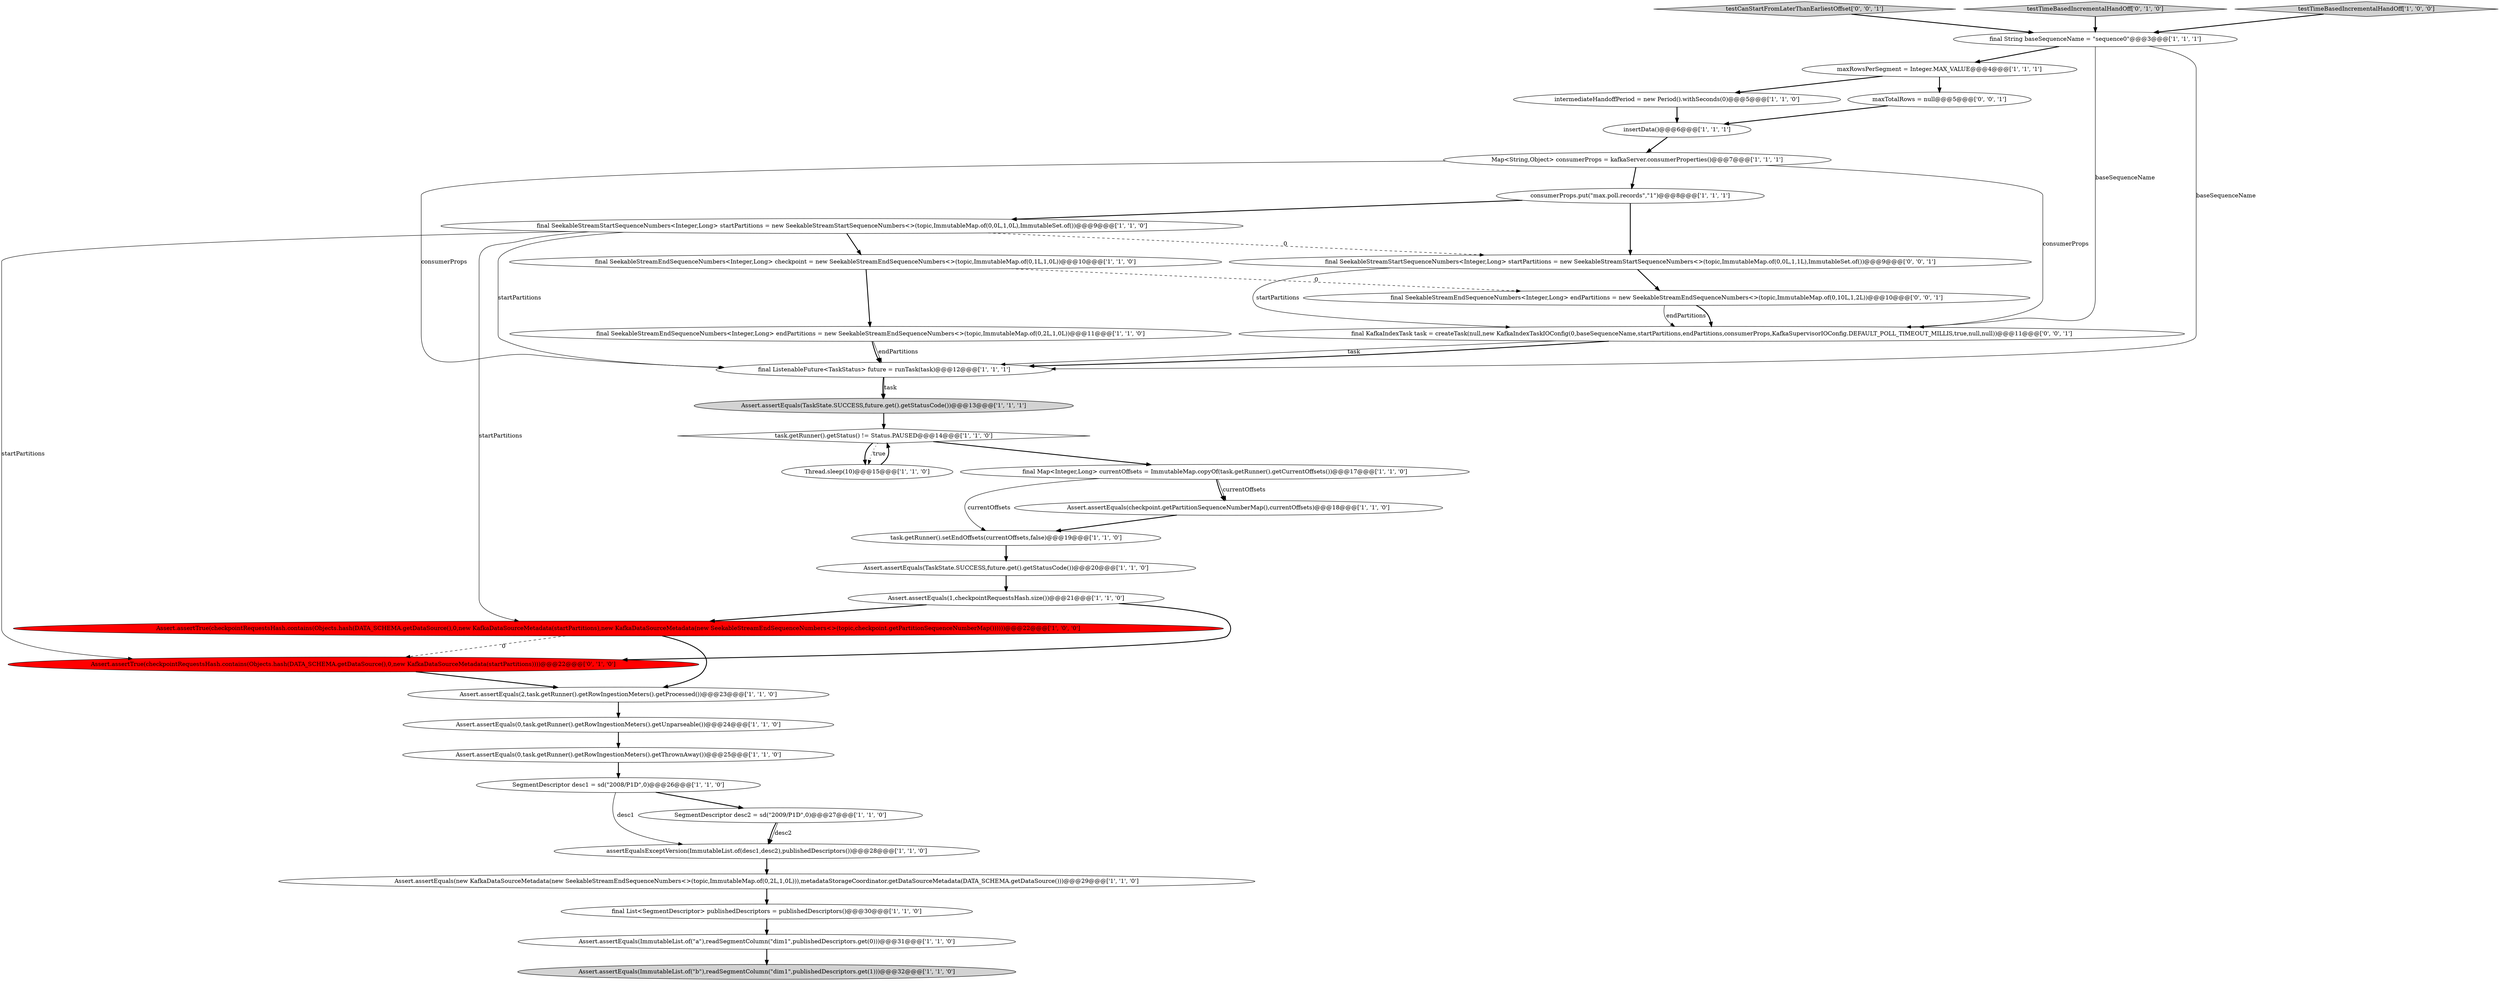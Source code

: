 digraph {
35 [style = filled, label = "testCanStartFromLaterThanEarliestOffset['0', '0', '1']", fillcolor = lightgray, shape = diamond image = "AAA0AAABBB3BBB"];
1 [style = filled, label = "Assert.assertEquals(1,checkpointRequestsHash.size())@@@21@@@['1', '1', '0']", fillcolor = white, shape = ellipse image = "AAA0AAABBB1BBB"];
5 [style = filled, label = "SegmentDescriptor desc1 = sd(\"2008/P1D\",0)@@@26@@@['1', '1', '0']", fillcolor = white, shape = ellipse image = "AAA0AAABBB1BBB"];
2 [style = filled, label = "Thread.sleep(10)@@@15@@@['1', '1', '0']", fillcolor = white, shape = ellipse image = "AAA0AAABBB1BBB"];
10 [style = filled, label = "Map<String,Object> consumerProps = kafkaServer.consumerProperties()@@@7@@@['1', '1', '1']", fillcolor = white, shape = ellipse image = "AAA0AAABBB1BBB"];
24 [style = filled, label = "final SeekableStreamEndSequenceNumbers<Integer,Long> checkpoint = new SeekableStreamEndSequenceNumbers<>(topic,ImmutableMap.of(0,1L,1,0L))@@@10@@@['1', '1', '0']", fillcolor = white, shape = ellipse image = "AAA0AAABBB1BBB"];
7 [style = filled, label = "consumerProps.put(\"max.poll.records\",\"1\")@@@8@@@['1', '1', '1']", fillcolor = white, shape = ellipse image = "AAA0AAABBB1BBB"];
13 [style = filled, label = "final SeekableStreamEndSequenceNumbers<Integer,Long> endPartitions = new SeekableStreamEndSequenceNumbers<>(topic,ImmutableMap.of(0,2L,1,0L))@@@11@@@['1', '1', '0']", fillcolor = white, shape = ellipse image = "AAA0AAABBB1BBB"];
9 [style = filled, label = "Assert.assertEquals(0,task.getRunner().getRowIngestionMeters().getUnparseable())@@@24@@@['1', '1', '0']", fillcolor = white, shape = ellipse image = "AAA0AAABBB1BBB"];
28 [style = filled, label = "task.getRunner().setEndOffsets(currentOffsets,false)@@@19@@@['1', '1', '0']", fillcolor = white, shape = ellipse image = "AAA0AAABBB1BBB"];
21 [style = filled, label = "SegmentDescriptor desc2 = sd(\"2009/P1D\",0)@@@27@@@['1', '1', '0']", fillcolor = white, shape = ellipse image = "AAA0AAABBB1BBB"];
4 [style = filled, label = "Assert.assertEquals(TaskState.SUCCESS,future.get().getStatusCode())@@@20@@@['1', '1', '0']", fillcolor = white, shape = ellipse image = "AAA0AAABBB1BBB"];
11 [style = filled, label = "Assert.assertEquals(TaskState.SUCCESS,future.get().getStatusCode())@@@13@@@['1', '1', '1']", fillcolor = lightgray, shape = ellipse image = "AAA0AAABBB1BBB"];
26 [style = filled, label = "final List<SegmentDescriptor> publishedDescriptors = publishedDescriptors()@@@30@@@['1', '1', '0']", fillcolor = white, shape = ellipse image = "AAA0AAABBB1BBB"];
33 [style = filled, label = "final SeekableStreamEndSequenceNumbers<Integer,Long> endPartitions = new SeekableStreamEndSequenceNumbers<>(topic,ImmutableMap.of(0,10L,1,2L))@@@10@@@['0', '0', '1']", fillcolor = white, shape = ellipse image = "AAA0AAABBB3BBB"];
19 [style = filled, label = "Assert.assertTrue(checkpointRequestsHash.contains(Objects.hash(DATA_SCHEMA.getDataSource(),0,new KafkaDataSourceMetadata(startPartitions),new KafkaDataSourceMetadata(new SeekableStreamEndSequenceNumbers<>(topic,checkpoint.getPartitionSequenceNumberMap())))))@@@22@@@['1', '0', '0']", fillcolor = red, shape = ellipse image = "AAA1AAABBB1BBB"];
29 [style = filled, label = "Assert.assertEquals(0,task.getRunner().getRowIngestionMeters().getThrownAway())@@@25@@@['1', '1', '0']", fillcolor = white, shape = ellipse image = "AAA0AAABBB1BBB"];
32 [style = filled, label = "final KafkaIndexTask task = createTask(null,new KafkaIndexTaskIOConfig(0,baseSequenceName,startPartitions,endPartitions,consumerProps,KafkaSupervisorIOConfig.DEFAULT_POLL_TIMEOUT_MILLIS,true,null,null))@@@11@@@['0', '0', '1']", fillcolor = white, shape = ellipse image = "AAA0AAABBB3BBB"];
31 [style = filled, label = "testTimeBasedIncrementalHandOff['0', '1', '0']", fillcolor = lightgray, shape = diamond image = "AAA0AAABBB2BBB"];
30 [style = filled, label = "Assert.assertTrue(checkpointRequestsHash.contains(Objects.hash(DATA_SCHEMA.getDataSource(),0,new KafkaDataSourceMetadata(startPartitions))))@@@22@@@['0', '1', '0']", fillcolor = red, shape = ellipse image = "AAA1AAABBB2BBB"];
22 [style = filled, label = "Assert.assertEquals(ImmutableList.of(\"b\"),readSegmentColumn(\"dim1\",publishedDescriptors.get(1)))@@@32@@@['1', '1', '0']", fillcolor = lightgray, shape = ellipse image = "AAA0AAABBB1BBB"];
14 [style = filled, label = "final SeekableStreamStartSequenceNumbers<Integer,Long> startPartitions = new SeekableStreamStartSequenceNumbers<>(topic,ImmutableMap.of(0,0L,1,0L),ImmutableSet.of())@@@9@@@['1', '1', '0']", fillcolor = white, shape = ellipse image = "AAA0AAABBB1BBB"];
12 [style = filled, label = "Assert.assertEquals(2,task.getRunner().getRowIngestionMeters().getProcessed())@@@23@@@['1', '1', '0']", fillcolor = white, shape = ellipse image = "AAA0AAABBB1BBB"];
3 [style = filled, label = "final Map<Integer,Long> currentOffsets = ImmutableMap.copyOf(task.getRunner().getCurrentOffsets())@@@17@@@['1', '1', '0']", fillcolor = white, shape = ellipse image = "AAA0AAABBB1BBB"];
25 [style = filled, label = "task.getRunner().getStatus() != Status.PAUSED@@@14@@@['1', '1', '0']", fillcolor = white, shape = diamond image = "AAA0AAABBB1BBB"];
36 [style = filled, label = "maxTotalRows = null@@@5@@@['0', '0', '1']", fillcolor = white, shape = ellipse image = "AAA0AAABBB3BBB"];
27 [style = filled, label = "insertData()@@@6@@@['1', '1', '1']", fillcolor = white, shape = ellipse image = "AAA0AAABBB1BBB"];
18 [style = filled, label = "Assert.assertEquals(checkpoint.getPartitionSequenceNumberMap(),currentOffsets)@@@18@@@['1', '1', '0']", fillcolor = white, shape = ellipse image = "AAA0AAABBB1BBB"];
16 [style = filled, label = "assertEqualsExceptVersion(ImmutableList.of(desc1,desc2),publishedDescriptors())@@@28@@@['1', '1', '0']", fillcolor = white, shape = ellipse image = "AAA0AAABBB1BBB"];
6 [style = filled, label = "final String baseSequenceName = \"sequence0\"@@@3@@@['1', '1', '1']", fillcolor = white, shape = ellipse image = "AAA0AAABBB1BBB"];
0 [style = filled, label = "testTimeBasedIncrementalHandOff['1', '0', '0']", fillcolor = lightgray, shape = diamond image = "AAA0AAABBB1BBB"];
20 [style = filled, label = "intermediateHandoffPeriod = new Period().withSeconds(0)@@@5@@@['1', '1', '0']", fillcolor = white, shape = ellipse image = "AAA0AAABBB1BBB"];
23 [style = filled, label = "Assert.assertEquals(new KafkaDataSourceMetadata(new SeekableStreamEndSequenceNumbers<>(topic,ImmutableMap.of(0,2L,1,0L))),metadataStorageCoordinator.getDataSourceMetadata(DATA_SCHEMA.getDataSource()))@@@29@@@['1', '1', '0']", fillcolor = white, shape = ellipse image = "AAA0AAABBB1BBB"];
15 [style = filled, label = "final ListenableFuture<TaskStatus> future = runTask(task)@@@12@@@['1', '1', '1']", fillcolor = white, shape = ellipse image = "AAA0AAABBB1BBB"];
8 [style = filled, label = "Assert.assertEquals(ImmutableList.of(\"a\"),readSegmentColumn(\"dim1\",publishedDescriptors.get(0)))@@@31@@@['1', '1', '0']", fillcolor = white, shape = ellipse image = "AAA0AAABBB1BBB"];
17 [style = filled, label = "maxRowsPerSegment = Integer.MAX_VALUE@@@4@@@['1', '1', '1']", fillcolor = white, shape = ellipse image = "AAA0AAABBB1BBB"];
34 [style = filled, label = "final SeekableStreamStartSequenceNumbers<Integer,Long> startPartitions = new SeekableStreamStartSequenceNumbers<>(topic,ImmutableMap.of(0,0L,1,1L),ImmutableSet.of())@@@9@@@['0', '0', '1']", fillcolor = white, shape = ellipse image = "AAA0AAABBB3BBB"];
6->32 [style = solid, label="baseSequenceName"];
6->17 [style = bold, label=""];
34->32 [style = solid, label="startPartitions"];
14->24 [style = bold, label=""];
29->5 [style = bold, label=""];
19->12 [style = bold, label=""];
35->6 [style = bold, label=""];
0->6 [style = bold, label=""];
14->15 [style = solid, label="startPartitions"];
14->34 [style = dashed, label="0"];
24->33 [style = dashed, label="0"];
25->3 [style = bold, label=""];
34->33 [style = bold, label=""];
23->26 [style = bold, label=""];
26->8 [style = bold, label=""];
24->13 [style = bold, label=""];
16->23 [style = bold, label=""];
1->30 [style = bold, label=""];
12->9 [style = bold, label=""];
10->7 [style = bold, label=""];
25->2 [style = bold, label=""];
18->28 [style = bold, label=""];
8->22 [style = bold, label=""];
33->32 [style = solid, label="endPartitions"];
20->27 [style = bold, label=""];
3->18 [style = bold, label=""];
7->14 [style = bold, label=""];
3->28 [style = solid, label="currentOffsets"];
17->36 [style = bold, label=""];
5->21 [style = bold, label=""];
32->15 [style = solid, label="task"];
30->12 [style = bold, label=""];
7->34 [style = bold, label=""];
3->18 [style = solid, label="currentOffsets"];
31->6 [style = bold, label=""];
15->11 [style = bold, label=""];
36->27 [style = bold, label=""];
19->30 [style = dashed, label="0"];
10->32 [style = solid, label="consumerProps"];
21->16 [style = solid, label="desc2"];
14->19 [style = solid, label="startPartitions"];
27->10 [style = bold, label=""];
13->15 [style = solid, label="endPartitions"];
15->11 [style = solid, label="task"];
32->15 [style = bold, label=""];
21->16 [style = bold, label=""];
14->30 [style = solid, label="startPartitions"];
33->32 [style = bold, label=""];
4->1 [style = bold, label=""];
13->15 [style = bold, label=""];
1->19 [style = bold, label=""];
5->16 [style = solid, label="desc1"];
2->25 [style = bold, label=""];
9->29 [style = bold, label=""];
6->15 [style = solid, label="baseSequenceName"];
10->15 [style = solid, label="consumerProps"];
25->2 [style = dotted, label="true"];
11->25 [style = bold, label=""];
28->4 [style = bold, label=""];
17->20 [style = bold, label=""];
}
